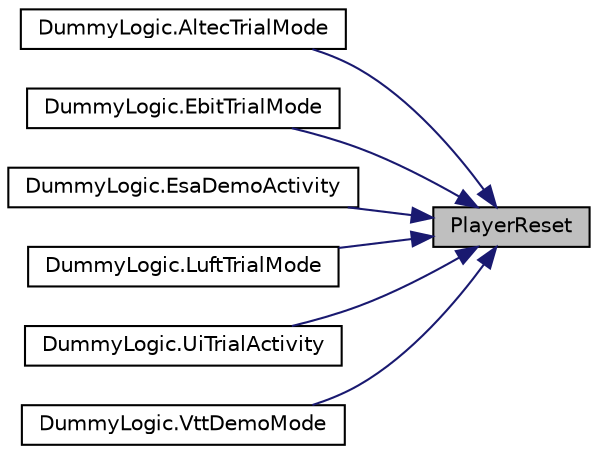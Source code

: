 digraph "PlayerReset"
{
 // INTERACTIVE_SVG=YES
 // LATEX_PDF_SIZE
  edge [fontname="Helvetica",fontsize="10",labelfontname="Helvetica",labelfontsize="10"];
  node [fontname="Helvetica",fontsize="10",shape=record];
  rankdir="RL";
  Node1 [label="PlayerReset",height=0.2,width=0.4,color="black", fillcolor="grey75", style="filled", fontcolor="black",tooltip="Reset MirageXR player."];
  Node1 -> Node2 [dir="back",color="midnightblue",fontsize="10",style="solid",fontname="Helvetica"];
  Node2 [label="DummyLogic.AltecTrialMode",height=0.2,width=0.4,color="black", fillcolor="white", style="filled",URL="$class_dummy_logic.html#a5b08200951a7f3431e19a1ecb7f2b9a7",tooltip="Load ALTEC trial activity."];
  Node1 -> Node3 [dir="back",color="midnightblue",fontsize="10",style="solid",fontname="Helvetica"];
  Node3 [label="DummyLogic.EbitTrialMode",height=0.2,width=0.4,color="black", fillcolor="white", style="filled",URL="$class_dummy_logic.html#ac0e0b97d765a001401bd36a72335a156",tooltip="Load Ebit trial activity."];
  Node1 -> Node4 [dir="back",color="midnightblue",fontsize="10",style="solid",fontname="Helvetica"];
  Node4 [label="DummyLogic.EsaDemoActivity",height=0.2,width=0.4,color="black", fillcolor="white", style="filled",URL="$class_dummy_logic.html#a4a755a32933151a1899e95018e196294",tooltip="Load ESA Demo activity."];
  Node1 -> Node5 [dir="back",color="midnightblue",fontsize="10",style="solid",fontname="Helvetica"];
  Node5 [label="DummyLogic.LuftTrialMode",height=0.2,width=0.4,color="black", fillcolor="white", style="filled",URL="$class_dummy_logic.html#a49627eff571fcb7c4ff3568f19425cc9",tooltip="Load Lufttransport trial activity."];
  Node1 -> Node6 [dir="back",color="midnightblue",fontsize="10",style="solid",fontname="Helvetica"];
  Node6 [label="DummyLogic.UiTrialActivity",height=0.2,width=0.4,color="black", fillcolor="white", style="filled",URL="$class_dummy_logic.html#a1c0f20e2a96f02db63b4ed949cdbb652",tooltip="Load UI trial activity."];
  Node1 -> Node7 [dir="back",color="midnightblue",fontsize="10",style="solid",fontname="Helvetica"];
  Node7 [label="DummyLogic.VttDemoMode",height=0.2,width=0.4,color="black", fillcolor="white", style="filled",URL="$class_dummy_logic.html#af6236e8e0767cdc78076723c2a47cb7d",tooltip="Load VTT Demo activity."];
}
